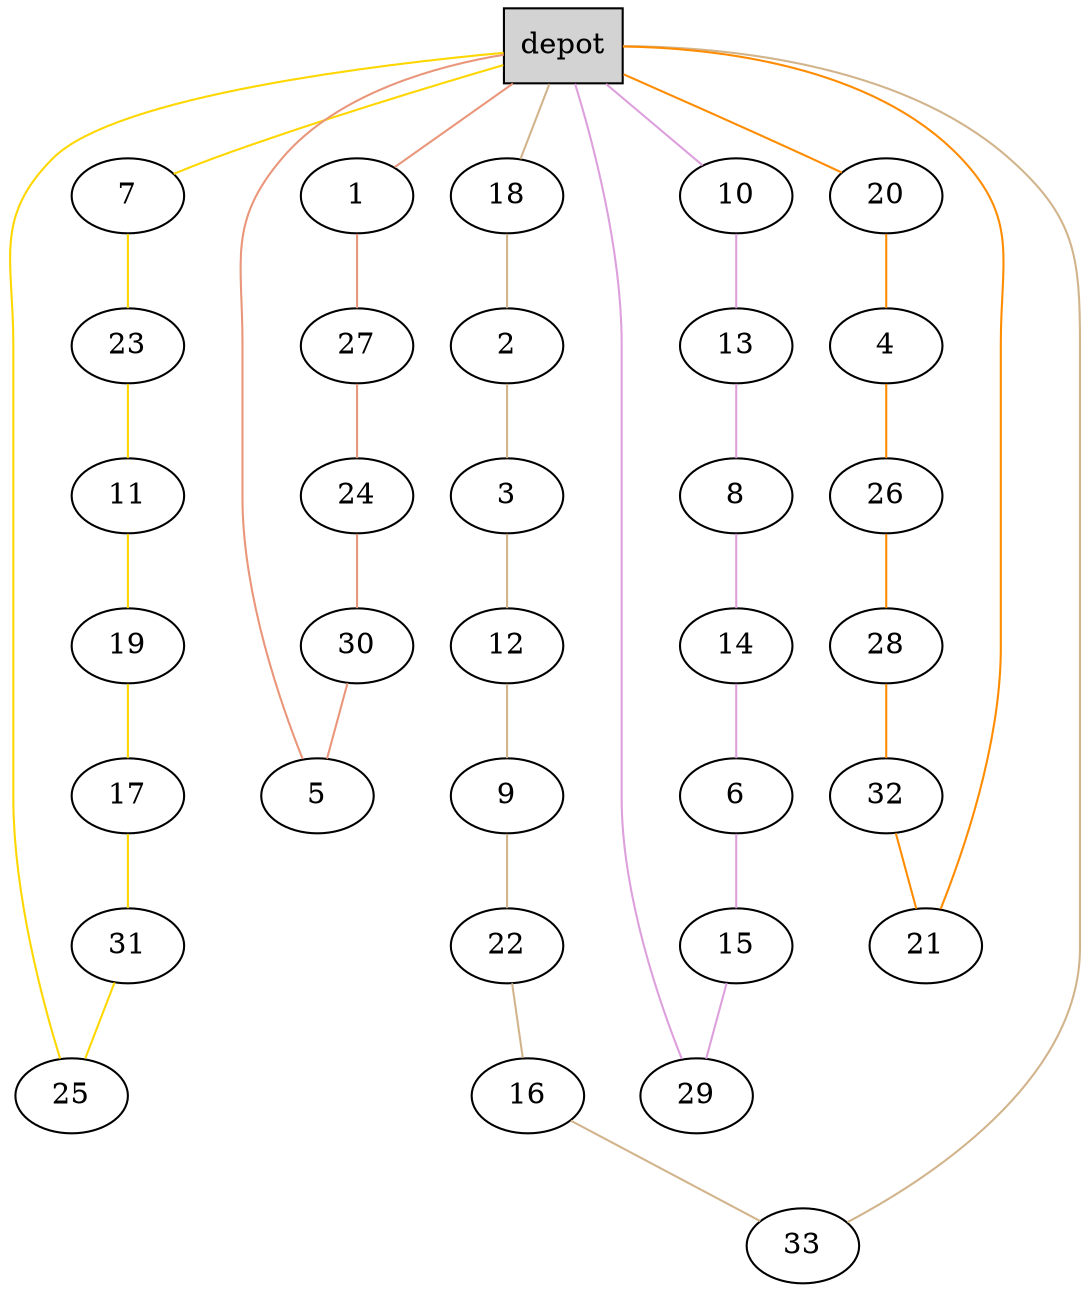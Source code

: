 graph G {
  0[shape = box, label = "depot", style = filled ];
  1[shape = ellipse];
  "0"--"1"[color = darksalmon];
  27[shape = ellipse];
  "1"--"27"[color = darksalmon];
  24[shape = ellipse];
  "27"--"24"[color = darksalmon];
  30[shape = ellipse];
  "24"--"30"[color = darksalmon];
  5[shape = ellipse];
  "30"--"5"[color = darksalmon];
  "5"--"0"[color = darksalmon];
  7[shape = ellipse];
  "0"--"7"[color = gold];
  23[shape = ellipse];
  "7"--"23"[color = gold];
  11[shape = ellipse];
  "23"--"11"[color = gold];
  19[shape = ellipse];
  "11"--"19"[color = gold];
  17[shape = ellipse];
  "19"--"17"[color = gold];
  31[shape = ellipse];
  "17"--"31"[color = gold];
  25[shape = ellipse];
  "31"--"25"[color = gold];
  "25"--"0"[color = gold];
  10[shape = ellipse];
  "0"--"10"[color = plum];
  13[shape = ellipse];
  "10"--"13"[color = plum];
  8[shape = ellipse];
  "13"--"8"[color = plum];
  14[shape = ellipse];
  "8"--"14"[color = plum];
  6[shape = ellipse];
  "14"--"6"[color = plum];
  15[shape = ellipse];
  "6"--"15"[color = plum];
  29[shape = ellipse];
  "15"--"29"[color = plum];
  "29"--"0"[color = plum];
  18[shape = ellipse];
  "0"--"18"[color = tan];
  2[shape = ellipse];
  "18"--"2"[color = tan];
  3[shape = ellipse];
  "2"--"3"[color = tan];
  12[shape = ellipse];
  "3"--"12"[color = tan];
  9[shape = ellipse];
  "12"--"9"[color = tan];
  22[shape = ellipse];
  "9"--"22"[color = tan];
  16[shape = ellipse];
  "22"--"16"[color = tan];
  33[shape = ellipse];
  "16"--"33"[color = tan];
  "33"--"0"[color = tan];
  20[shape = ellipse];
  "0"--"20"[color = darkorange];
  4[shape = ellipse];
  "20"--"4"[color = darkorange];
  26[shape = ellipse];
  "4"--"26"[color = darkorange];
  28[shape = ellipse];
  "26"--"28"[color = darkorange];
  32[shape = ellipse];
  "28"--"32"[color = darkorange];
  21[shape = ellipse];
  "32"--"21"[color = darkorange];
  "21"--"0"[color = darkorange];
}
